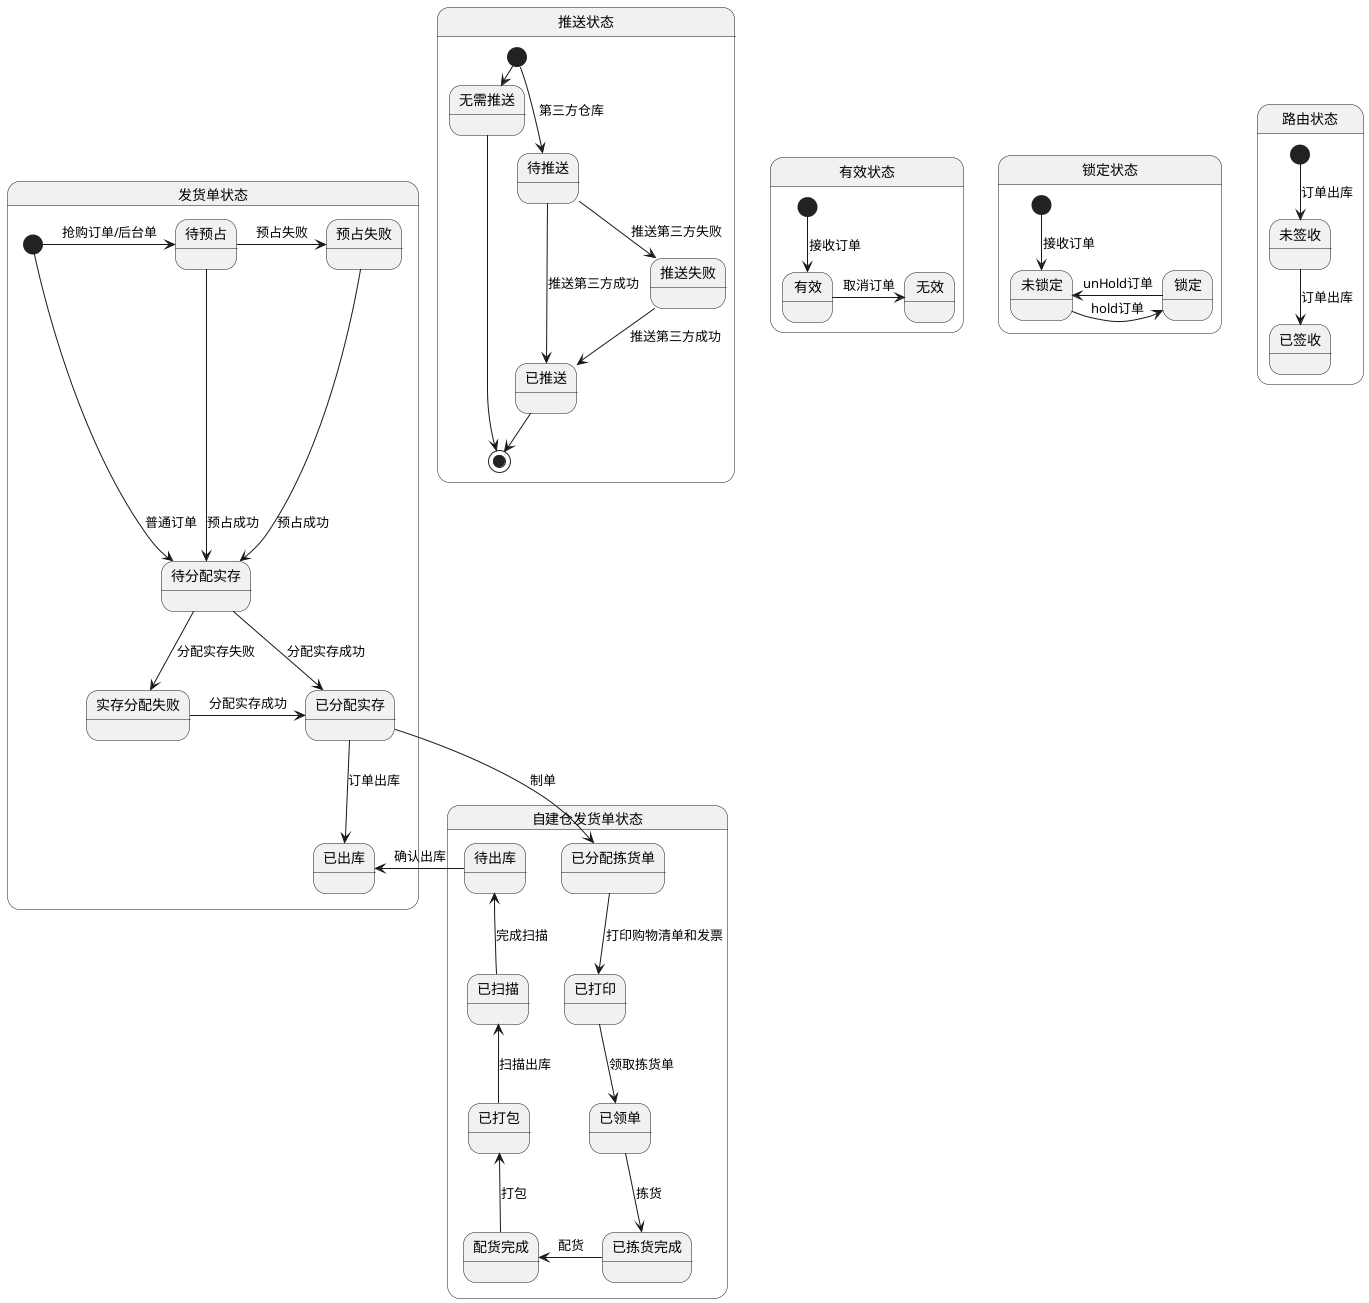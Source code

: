 @startuml
'skinparam backgroundColor LightYellow
'-4预占失败 -3待预占 -2实占失败 -1待实占,0已分配库存,
'1已分配拣货单,2已打印,3已领单,4已拣货完成,5配货完成,
'6已打包,8已扫描,9待出库,7已出库'


state 发货单状态 {
    [*] -> 待预占:抢购订单/后台单
    [*] -down-> 待分配实存 :普通订单
    待预占 --> 待分配实存 :预占成功
    待预占 -right-> 预占失败 :预占失败
    预占失败 --> 待分配实存 :预占成功
    待分配实存 -down-> 已分配实存 : 分配实存成功
    待分配实存 -down-> 实存分配失败 : 分配实存失败
    实存分配失败 -right-> 已分配实存 : 分配实存成功
    已分配实存 -down-> 已出库 : 订单出库
}
state 自建仓发货单状态 {
    已分配实存 -down-> 已分配拣货单 : 制单
    已分配拣货单 -down-> 已打印 : 打印购物清单和发票
    已打印 -down-> 已领单 : 领取拣货单
    已领单 -down-> 已拣货完成 : 拣货
    已拣货完成 -left-> 配货完成 : 配货
    配货完成 -up-> 已打包 : 打包
    已打包 -up-> 已扫描 : 扫描出库
    已扫描 -up-> 待出库 : 完成扫描
    待出库 -left-> 已出库 : 确认出库
}


state 推送状态 {
    [*] --> 待推送 :第三方仓库
    [*] -> 无需推送 :自建仓库
    待推送 -> 已推送 :推送第三方成功
    待推送 --> 推送失败 :推送第三方失败
    推送失败 --> 已推送 :推送第三方成功
    无需推送 -> [*]
    已推送 --> [*]
}

state 有效状态{
    [*] --> 有效 :接收订单
    有效 -> 无效 :取消订单
}

state 锁定状态{
    [*] --> 未锁定 :接收订单
    未锁定 -> 锁定 :hold订单
    锁定 -> 未锁定 :unHold订单
}

state 路由状态 {
    [*] --> 未签收 :订单出库
    未签收 --> 已签收 :订单出库
}
@enduml